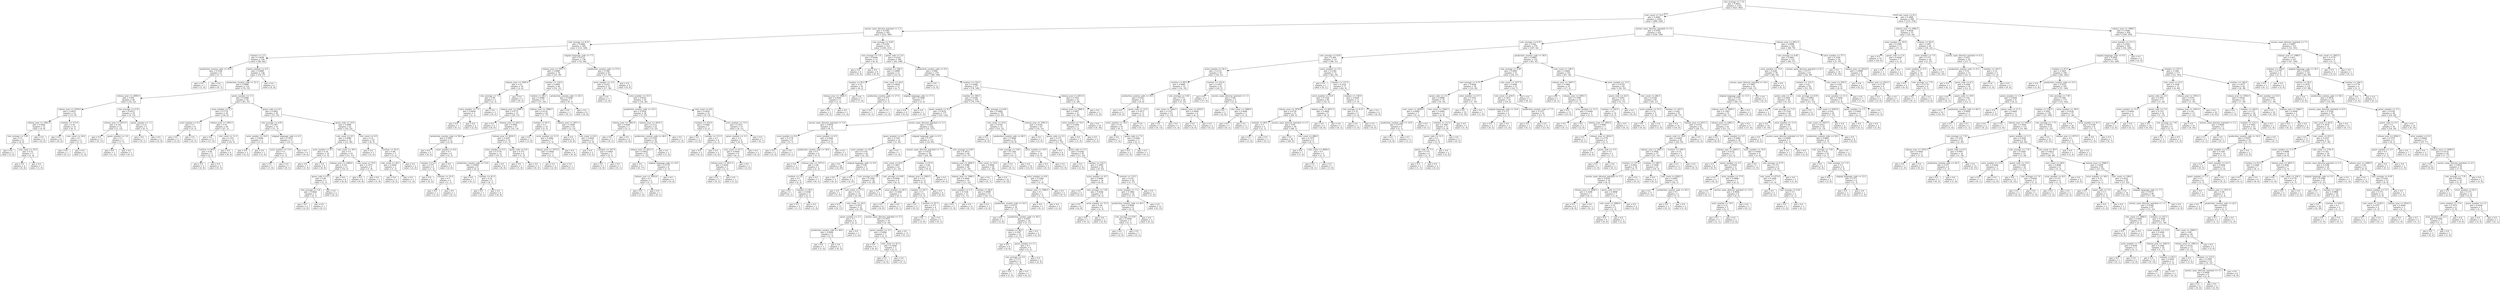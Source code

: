 digraph Tree {
node [shape=box] ;
0 [label="vote_average <= 7.25\ngini = 0.4833\nsamples = 1525\nvalue = [623, 902]"] ;
1 [label="vote_count <= 74.5\ngini = 0.4992\nsamples = 1016\nvalue = [488, 528]"] ;
0 -> 1 [labeldistance=2.5, labelangle=45, headlabel="True"] ;
3 [label="movies_same_director_watched <= 1.5\ngini = 0.4766\nsamples = 592\nvalue = [232, 360]"] ;
1 -> 3 ;
9 [label="vote_average <= 6.55\ngini = 0.4984\nsamples = 280\nvalue = [132, 148]"] ;
3 -> 9 ;
13 [label="runtime <= 3.5\ngini = 0.4938\nsamples = 144\nvalue = [80, 64]"] ;
9 -> 13 ;
29 [label="production_country_code <= 20.0\ngini = 0.2188\nsamples = 8\nvalue = [1, 7]"] ;
13 -> 29 ;
177 [label="gini = 0.0\nsamples = 1\nvalue = [1, 0]"] ;
29 -> 177 ;
178 [label="gini = 0.0\nsamples = 7\nvalue = [0, 7]"] ;
29 -> 178 ;
30 [label="genre_number <= 4.5\ngini = 0.4869\nsamples = 136\nvalue = [79, 57]"] ;
13 -> 30 ;
55 [label="production_country_code <= 21.5\ngini = 0.4806\nsamples = 132\nvalue = [79, 53]"] ;
30 -> 55 ;
65 [label="release_year <= 2000.0\ngini = 0.495\nsamples = 40\nvalue = [18, 22]"] ;
55 -> 65 ;
141 [label="release_year <= 1976.0\ngini = 0.4835\nsamples = 22\nvalue = [13, 9]"] ;
65 -> 141 ;
145 [label="release_year <= 1962.0\ngini = 0.4444\nsamples = 12\nvalue = [4, 8]"] ;
141 -> 145 ;
351 [label="vote_average <= 5.45\ngini = 0.5\nsamples = 8\nvalue = [4, 4]"] ;
145 -> 351 ;
353 [label="gini = 0.0\nsamples = 3\nvalue = [3, 0]"] ;
351 -> 353 ;
354 [label="vote_count <= 25.0\ngini = 0.32\nsamples = 5\nvalue = [1, 4]"] ;
351 -> 354 ;
355 [label="gini = 0.0\nsamples = 4\nvalue = [0, 4]"] ;
354 -> 355 ;
356 [label="gini = 0.0\nsamples = 1\nvalue = [1, 0]"] ;
354 -> 356 ;
352 [label="gini = 0.0\nsamples = 4\nvalue = [0, 4]"] ;
145 -> 352 ;
146 [label="runtime <= 113.0\ngini = 0.18\nsamples = 10\nvalue = [9, 1]"] ;
141 -> 146 ;
561 [label="gini = 0.0\nsamples = 8\nvalue = [8, 0]"] ;
146 -> 561 ;
562 [label="vote_count <= 24.0\ngini = 0.5\nsamples = 2\nvalue = [1, 1]"] ;
146 -> 562 ;
563 [label="gini = 0.0\nsamples = 1\nvalue = [0, 1]"] ;
562 -> 563 ;
564 [label="gini = 0.0\nsamples = 1\nvalue = [1, 0]"] ;
562 -> 564 ;
142 [label="vote_average <= 6.35\ngini = 0.4012\nsamples = 18\nvalue = [5, 13]"] ;
65 -> 142 ;
143 [label="release_year <= 2015.0\ngini = 0.142\nsamples = 13\nvalue = [1, 12]"] ;
142 -> 143 ;
553 [label="gini = 0.0\nsamples = 11\nvalue = [0, 11]"] ;
143 -> 553 ;
554 [label="genre_number <= 3.0\ngini = 0.5\nsamples = 2\nvalue = [1, 1]"] ;
143 -> 554 ;
555 [label="gini = 0.0\nsamples = 1\nvalue = [1, 0]"] ;
554 -> 555 ;
556 [label="gini = 0.0\nsamples = 1\nvalue = [0, 1]"] ;
554 -> 556 ;
144 [label="genre_number <= 1.5\ngini = 0.32\nsamples = 5\nvalue = [4, 1]"] ;
142 -> 144 ;
249 [label="gini = 0.0\nsamples = 1\nvalue = [0, 1]"] ;
144 -> 249 ;
250 [label="gini = 0.0\nsamples = 4\nvalue = [4, 0]"] ;
144 -> 250 ;
66 [label="genre_number <= 1.5\ngini = 0.4468\nsamples = 92\nvalue = [61, 31]"] ;
55 -> 66 ;
67 [label="actor_number <= 2.5\ngini = 0.2778\nsamples = 36\nvalue = [30, 6]"] ;
66 -> 67 ;
253 [label="actor_number <= 0.5\ngini = 0.5\nsamples = 6\nvalue = [3, 3]"] ;
67 -> 253 ;
255 [label="gini = 0.0\nsamples = 3\nvalue = [3, 0]"] ;
253 -> 255 ;
256 [label="gini = 0.0\nsamples = 3\nvalue = [0, 3]"] ;
253 -> 256 ;
254 [label="release_year <= 1993.5\ngini = 0.18\nsamples = 30\nvalue = [27, 3]"] ;
67 -> 254 ;
577 [label="gini = 0.0\nsamples = 17\nvalue = [17, 0]"] ;
254 -> 577 ;
578 [label="vote_count <= 11.5\ngini = 0.355\nsamples = 13\nvalue = [10, 3]"] ;
254 -> 578 ;
579 [label="runtime <= 80.0\ngini = 0.48\nsamples = 5\nvalue = [2, 3]"] ;
578 -> 579 ;
581 [label="gini = 0.0\nsamples = 2\nvalue = [2, 0]"] ;
579 -> 581 ;
582 [label="gini = 0.0\nsamples = 3\nvalue = [0, 3]"] ;
579 -> 582 ;
580 [label="gini = 0.0\nsamples = 8\nvalue = [8, 0]"] ;
578 -> 580 ;
68 [label="genre_code <= 2.0\ngini = 0.4943\nsamples = 56\nvalue = [31, 25]"] ;
66 -> 68 ;
129 [label="vote_average <= 4.65\ngini = 0.3367\nsamples = 14\nvalue = [11, 3]"] ;
68 -> 129 ;
265 [label="actor_number <= 22.0\ngini = 0.4444\nsamples = 3\nvalue = [1, 2]"] ;
129 -> 265 ;
361 [label="gini = 0.0\nsamples = 2\nvalue = [0, 2]"] ;
265 -> 361 ;
362 [label="gini = 0.0\nsamples = 1\nvalue = [1, 0]"] ;
265 -> 362 ;
266 [label="original_language_code <= 4.5\ngini = 0.1653\nsamples = 11\nvalue = [10, 1]"] ;
129 -> 266 ;
557 [label="actor_number <= 13.0\ngini = 0.5\nsamples = 2\nvalue = [1, 1]"] ;
266 -> 557 ;
559 [label="gini = 0.0\nsamples = 1\nvalue = [1, 0]"] ;
557 -> 559 ;
560 [label="gini = 0.0\nsamples = 1\nvalue = [0, 1]"] ;
557 -> 560 ;
558 [label="gini = 0.0\nsamples = 9\nvalue = [9, 0]"] ;
266 -> 558 ;
130 [label="genre_code <= 14.0\ngini = 0.4989\nsamples = 42\nvalue = [20, 22]"] ;
68 -> 130 ;
131 [label="vote_count <= 9.5\ngini = 0.4688\nsamples = 32\nvalue = [12, 20]"] ;
130 -> 131 ;
133 [label="actor_number <= 4.5\ngini = 0.18\nsamples = 10\nvalue = [1, 9]"] ;
131 -> 133 ;
173 [label="gini = 0.0\nsamples = 1\nvalue = [1, 0]"] ;
133 -> 173 ;
174 [label="gini = 0.0\nsamples = 9\nvalue = [0, 9]"] ;
133 -> 174 ;
134 [label="vote_count <= 30.5\ngini = 0.5\nsamples = 22\nvalue = [11, 11]"] ;
131 -> 134 ;
135 [label="release_year <= 1968.0\ngini = 0.355\nsamples = 13\nvalue = [10, 3]"] ;
134 -> 135 ;
137 [label="genre_code <= 6.5\ngini = 0.48\nsamples = 5\nvalue = [2, 3]"] ;
135 -> 137 ;
487 [label="vote_average <= 5.8\ngini = 0.4444\nsamples = 3\nvalue = [2, 1]"] ;
137 -> 487 ;
489 [label="gini = 0.0\nsamples = 2\nvalue = [2, 0]"] ;
487 -> 489 ;
490 [label="gini = 0.0\nsamples = 1\nvalue = [0, 1]"] ;
487 -> 490 ;
488 [label="gini = 0.0\nsamples = 2\nvalue = [0, 2]"] ;
137 -> 488 ;
138 [label="gini = 0.0\nsamples = 8\nvalue = [8, 0]"] ;
135 -> 138 ;
136 [label="vote_count <= 70.5\ngini = 0.1975\nsamples = 9\nvalue = [1, 8]"] ;
134 -> 136 ;
175 [label="gini = 0.0\nsamples = 8\nvalue = [0, 8]"] ;
136 -> 175 ;
176 [label="gini = 0.0\nsamples = 1\nvalue = [1, 0]"] ;
136 -> 176 ;
132 [label="vote_count <= 6.0\ngini = 0.32\nsamples = 10\nvalue = [8, 2]"] ;
130 -> 132 ;
565 [label="gini = 0.0\nsamples = 5\nvalue = [5, 0]"] ;
132 -> 565 ;
566 [label="runtime <= 92.0\ngini = 0.48\nsamples = 5\nvalue = [3, 2]"] ;
132 -> 566 ;
567 [label="vote_count <= 39.5\ngini = 0.4444\nsamples = 3\nvalue = [1, 2]"] ;
566 -> 567 ;
569 [label="gini = 0.0\nsamples = 2\nvalue = [0, 2]"] ;
567 -> 569 ;
570 [label="gini = 0.0\nsamples = 1\nvalue = [1, 0]"] ;
567 -> 570 ;
568 [label="gini = 0.0\nsamples = 2\nvalue = [2, 0]"] ;
566 -> 568 ;
56 [label="gini = 0.0\nsamples = 4\nvalue = [0, 4]"] ;
30 -> 56 ;
14 [label="original_language_code <= 7.5\ngini = 0.4723\nsamples = 136\nvalue = [52, 84]"] ;
9 -> 14 ;
63 [label="release_year <= 1957.5\ngini = 0.4985\nsamples = 74\nvalue = [35, 39]"] ;
14 -> 63 ;
203 [label="release_year <= 1945.0\ngini = 0.32\nsamples = 10\nvalue = [2, 8]"] ;
63 -> 203 ;
571 [label="vote_average <= 7.0\ngini = 0.48\nsamples = 5\nvalue = [2, 3]"] ;
203 -> 571 ;
573 [label="actor_number <= 7.5\ngini = 0.4444\nsamples = 3\nvalue = [2, 1]"] ;
571 -> 573 ;
575 [label="gini = 0.0\nsamples = 1\nvalue = [0, 1]"] ;
573 -> 575 ;
576 [label="gini = 0.0\nsamples = 2\nvalue = [2, 0]"] ;
573 -> 576 ;
574 [label="gini = 0.0\nsamples = 2\nvalue = [0, 2]"] ;
571 -> 574 ;
572 [label="gini = 0.0\nsamples = 5\nvalue = [0, 5]"] ;
203 -> 572 ;
204 [label="runtime <= 116.0\ngini = 0.4995\nsamples = 64\nvalue = [33, 31]"] ;
63 -> 204 ;
205 [label="runtime <= 89.5\ngini = 0.4986\nsamples = 57\nvalue = [27, 30]"] ;
204 -> 205 ;
207 [label="release_year <= 1996.5\ngini = 0.4775\nsamples = 33\nvalue = [20, 13]"] ;
205 -> 207 ;
209 [label="gini = 0.0\nsamples = 6\nvalue = [6, 0]"] ;
207 -> 209 ;
210 [label="release_year <= 2012.5\ngini = 0.4993\nsamples = 27\nvalue = [14, 13]"] ;
207 -> 210 ;
211 [label="production_country_code <= 58.0\ngini = 0.3967\nsamples = 11\nvalue = [3, 8]"] ;
210 -> 211 ;
347 [label="gini = 0.0\nsamples = 5\nvalue = [0, 5]"] ;
211 -> 347 ;
348 [label="actor_number <= 6.0\ngini = 0.5\nsamples = 6\nvalue = [3, 3]"] ;
211 -> 348 ;
349 [label="runtime <= 2.0\ngini = 0.375\nsamples = 4\nvalue = [1, 3]"] ;
348 -> 349 ;
667 [label="gini = 0.0\nsamples = 2\nvalue = [0, 2]"] ;
349 -> 667 ;
668 [label="runtime <= 22.0\ngini = 0.5\nsamples = 2\nvalue = [1, 1]"] ;
349 -> 668 ;
669 [label="gini = 0.0\nsamples = 1\nvalue = [1, 0]"] ;
668 -> 669 ;
670 [label="gini = 0.0\nsamples = 1\nvalue = [0, 1]"] ;
668 -> 670 ;
350 [label="gini = 0.0\nsamples = 2\nvalue = [2, 0]"] ;
348 -> 350 ;
212 [label="release_year <= 2016.5\ngini = 0.4297\nsamples = 16\nvalue = [11, 5]"] ;
210 -> 212 ;
213 [label="actor_number <= 0.5\ngini = 0.2778\nsamples = 12\nvalue = [10, 2]"] ;
212 -> 213 ;
611 [label="production_country_code <= 53.0\ngini = 0.4444\nsamples = 6\nvalue = [4, 2]"] ;
213 -> 611 ;
613 [label="gini = 0.0\nsamples = 1\nvalue = [0, 1]"] ;
611 -> 613 ;
614 [label="runtime <= 41.0\ngini = 0.32\nsamples = 5\nvalue = [4, 1]"] ;
611 -> 614 ;
615 [label="gini = 0.0\nsamples = 1\nvalue = [0, 1]"] ;
614 -> 615 ;
616 [label="gini = 0.0\nsamples = 4\nvalue = [4, 0]"] ;
614 -> 616 ;
612 [label="gini = 0.0\nsamples = 6\nvalue = [6, 0]"] ;
213 -> 612 ;
214 [label="genre_code <= 4.0\ngini = 0.375\nsamples = 4\nvalue = [1, 3]"] ;
212 -> 214 ;
297 [label="gini = 0.0\nsamples = 1\nvalue = [1, 0]"] ;
214 -> 297 ;
298 [label="gini = 0.0\nsamples = 3\nvalue = [0, 3]"] ;
214 -> 298 ;
208 [label="release_year <= 1986.5\ngini = 0.4132\nsamples = 24\nvalue = [7, 17]"] ;
205 -> 208 ;
305 [label="runtime <= 95.5\ngini = 0.5\nsamples = 10\nvalue = [5, 5]"] ;
208 -> 305 ;
307 [label="gini = 0.0\nsamples = 3\nvalue = [3, 0]"] ;
305 -> 307 ;
308 [label="actor_number <= 11.0\ngini = 0.4082\nsamples = 7\nvalue = [2, 5]"] ;
305 -> 308 ;
309 [label="release_year <= 1972.0\ngini = 0.4444\nsamples = 3\nvalue = [2, 1]"] ;
308 -> 309 ;
369 [label="gini = 0.0\nsamples = 2\nvalue = [2, 0]"] ;
309 -> 369 ;
370 [label="gini = 0.0\nsamples = 1\nvalue = [0, 1]"] ;
309 -> 370 ;
310 [label="gini = 0.0\nsamples = 4\nvalue = [0, 4]"] ;
308 -> 310 ;
306 [label="release_year <= 2011.5\ngini = 0.2449\nsamples = 14\nvalue = [2, 12]"] ;
208 -> 306 ;
589 [label="gini = 0.0\nsamples = 8\nvalue = [0, 8]"] ;
306 -> 589 ;
590 [label="vote_count <= 8.0\ngini = 0.4444\nsamples = 6\nvalue = [2, 4]"] ;
306 -> 590 ;
591 [label="gini = 0.0\nsamples = 3\nvalue = [0, 3]"] ;
590 -> 591 ;
592 [label="runtime <= 107.0\ngini = 0.4444\nsamples = 3\nvalue = [2, 1]"] ;
590 -> 592 ;
593 [label="gini = 0.0\nsamples = 2\nvalue = [2, 0]"] ;
592 -> 593 ;
594 [label="gini = 0.0\nsamples = 1\nvalue = [0, 1]"] ;
592 -> 594 ;
206 [label="production_country_code <= 24.5\ngini = 0.2449\nsamples = 7\nvalue = [6, 1]"] ;
204 -> 206 ;
217 [label="gini = 0.0\nsamples = 1\nvalue = [0, 1]"] ;
206 -> 217 ;
218 [label="gini = 0.0\nsamples = 6\nvalue = [6, 0]"] ;
206 -> 218 ;
64 [label="production_country_code <= 57.0\ngini = 0.398\nsamples = 62\nvalue = [17, 45]"] ;
14 -> 64 ;
257 [label="actor_number <= 3.0\ngini = 0.4357\nsamples = 53\nvalue = [17, 36]"] ;
64 -> 257 ;
259 [label="gini = 0.0\nsamples = 3\nvalue = [3, 0]"] ;
257 -> 259 ;
260 [label="actor_number <= 10.5\ngini = 0.4032\nsamples = 50\nvalue = [14, 36]"] ;
257 -> 260 ;
381 [label="production_country_code <= 14.5\ngini = 0.2934\nsamples = 28\nvalue = [5, 23]"] ;
260 -> 381 ;
387 [label="release_year <= 1963.0\ngini = 0.4444\nsamples = 3\nvalue = [2, 1]"] ;
381 -> 387 ;
395 [label="gini = 0.0\nsamples = 1\nvalue = [0, 1]"] ;
387 -> 395 ;
396 [label="gini = 0.0\nsamples = 2\nvalue = [2, 0]"] ;
387 -> 396 ;
388 [label="release_year <= 2016.5\ngini = 0.2112\nsamples = 25\nvalue = [3, 22]"] ;
381 -> 388 ;
389 [label="production_country_code <= 44.0\ngini = 0.1528\nsamples = 24\nvalue = [2, 22]"] ;
388 -> 389 ;
391 [label="release_year <= 2011.5\ngini = 0.0832\nsamples = 23\nvalue = [1, 22]"] ;
389 -> 391 ;
719 [label="gini = 0.0\nsamples = 17\nvalue = [0, 17]"] ;
391 -> 719 ;
720 [label="original_language_code <= 19.5\ngini = 0.2778\nsamples = 6\nvalue = [1, 5]"] ;
391 -> 720 ;
721 [label="release_year <= 2014.0\ngini = 0.5\nsamples = 2\nvalue = [1, 1]"] ;
720 -> 721 ;
723 [label="gini = 0.0\nsamples = 1\nvalue = [1, 0]"] ;
721 -> 723 ;
724 [label="gini = 0.0\nsamples = 1\nvalue = [0, 1]"] ;
721 -> 724 ;
722 [label="gini = 0.0\nsamples = 4\nvalue = [0, 4]"] ;
720 -> 722 ;
392 [label="gini = 0.0\nsamples = 1\nvalue = [1, 0]"] ;
389 -> 392 ;
390 [label="gini = 0.0\nsamples = 1\nvalue = [1, 0]"] ;
388 -> 390 ;
382 [label="vote_count <= 6.0\ngini = 0.4835\nsamples = 22\nvalue = [9, 13]"] ;
260 -> 382 ;
383 [label="runtime <= 103.0\ngini = 0.4082\nsamples = 7\nvalue = [5, 2]"] ;
382 -> 383 ;
549 [label="gini = 0.0\nsamples = 3\nvalue = [3, 0]"] ;
383 -> 549 ;
550 [label="runtime <= 115.5\ngini = 0.5\nsamples = 4\nvalue = [2, 2]"] ;
383 -> 550 ;
551 [label="gini = 0.0\nsamples = 2\nvalue = [0, 2]"] ;
550 -> 551 ;
552 [label="gini = 0.0\nsamples = 2\nvalue = [2, 0]"] ;
550 -> 552 ;
384 [label="actor_number <= 13.5\ngini = 0.3911\nsamples = 15\nvalue = [4, 11]"] ;
382 -> 384 ;
385 [label="genre_number <= 3.5\ngini = 0.5\nsamples = 8\nvalue = [4, 4]"] ;
384 -> 385 ;
393 [label="vote_count <= 47.5\ngini = 0.4444\nsamples = 6\nvalue = [4, 2]"] ;
385 -> 393 ;
397 [label="release_year <= 2011.5\ngini = 0.4444\nsamples = 3\nvalue = [1, 2]"] ;
393 -> 397 ;
399 [label="gini = 0.0\nsamples = 2\nvalue = [0, 2]"] ;
397 -> 399 ;
400 [label="gini = 0.0\nsamples = 1\nvalue = [1, 0]"] ;
397 -> 400 ;
398 [label="gini = 0.0\nsamples = 3\nvalue = [3, 0]"] ;
393 -> 398 ;
394 [label="gini = 0.0\nsamples = 2\nvalue = [0, 2]"] ;
385 -> 394 ;
386 [label="gini = 0.0\nsamples = 7\nvalue = [0, 7]"] ;
384 -> 386 ;
258 [label="gini = 0.0\nsamples = 9\nvalue = [0, 9]"] ;
64 -> 258 ;
10 [label="vote_average <= 4.85\ngini = 0.4356\nsamples = 312\nvalue = [100, 212]"] ;
3 -> 10 ;
45 [label="vote_average <= 3.9\ngini = 0.4444\nsamples = 12\nvalue = [8, 4]"] ;
10 -> 45 ;
47 [label="gini = 0.0\nsamples = 4\nvalue = [0, 4]"] ;
45 -> 47 ;
48 [label="gini = 0.0\nsamples = 8\nvalue = [8, 0]"] ;
45 -> 48 ;
46 [label="genre_code <= 2.0\ngini = 0.4252\nsamples = 300\nvalue = [92, 208]"] ;
10 -> 46 ;
49 [label="runtime <= 108.5\ngini = 0.4898\nsamples = 21\nvalue = [12, 9]"] ;
46 -> 49 ;
139 [label="runtime <= 92.0\ngini = 0.32\nsamples = 10\nvalue = [8, 2]"] ;
49 -> 139 ;
165 [label="release_year <= 1984.5\ngini = 0.4444\nsamples = 3\nvalue = [1, 2]"] ;
139 -> 165 ;
363 [label="gini = 0.0\nsamples = 2\nvalue = [0, 2]"] ;
165 -> 363 ;
364 [label="gini = 0.0\nsamples = 1\nvalue = [1, 0]"] ;
165 -> 364 ;
166 [label="gini = 0.0\nsamples = 7\nvalue = [7, 0]"] ;
139 -> 166 ;
140 [label="vote_count <= 24.0\ngini = 0.4628\nsamples = 11\nvalue = [4, 7]"] ;
49 -> 140 ;
159 [label="production_country_code <= 27.0\ngini = 0.375\nsamples = 4\nvalue = [3, 1]"] ;
140 -> 159 ;
291 [label="gini = 0.0\nsamples = 1\nvalue = [0, 1]"] ;
159 -> 291 ;
292 [label="gini = 0.0\nsamples = 3\nvalue = [3, 0]"] ;
159 -> 292 ;
160 [label="original_language_code <= 17.5\ngini = 0.2449\nsamples = 7\nvalue = [1, 6]"] ;
140 -> 160 ;
215 [label="gini = 0.0\nsamples = 6\nvalue = [0, 6]"] ;
160 -> 215 ;
216 [label="gini = 0.0\nsamples = 1\nvalue = [1, 0]"] ;
160 -> 216 ;
50 [label="production_country_code <= 6.0\ngini = 0.409\nsamples = 279\nvalue = [80, 199]"] ;
46 -> 50 ;
123 [label="gini = 0.0\nsamples = 2\nvalue = [2, 0]"] ;
50 -> 123 ;
124 [label="runtime <= 134.5\ngini = 0.4046\nsamples = 277\nvalue = [78, 199]"] ;
50 -> 124 ;
179 [label="runtime <= 108.5\ngini = 0.4184\nsamples = 255\nvalue = [76, 179]"] ;
124 -> 179 ;
181 [label="genre_number <= 0.5\ngini = 0.3678\nsamples = 177\nvalue = [43, 134]"] ;
179 -> 181 ;
189 [label="movies_same_director_watched <= 5.0\ngini = 0.4978\nsamples = 15\nvalue = [8, 7]"] ;
181 -> 189 ;
197 [label="actor_number <= 9.0\ngini = 0.2778\nsamples = 6\nvalue = [5, 1]"] ;
189 -> 197 ;
229 [label="gini = 0.0\nsamples = 5\nvalue = [5, 0]"] ;
197 -> 229 ;
230 [label="gini = 0.0\nsamples = 1\nvalue = [0, 1]"] ;
197 -> 230 ;
198 [label="actor_number <= 0.5\ngini = 0.4444\nsamples = 9\nvalue = [3, 6]"] ;
189 -> 198 ;
503 [label="production_country_code <= 39.0\ngini = 0.5\nsamples = 6\nvalue = [3, 3]"] ;
198 -> 503 ;
633 [label="gini = 0.0\nsamples = 1\nvalue = [1, 0]"] ;
503 -> 633 ;
634 [label="release_year <= 1973.5\ngini = 0.48\nsamples = 5\nvalue = [2, 3]"] ;
503 -> 634 ;
697 [label="runtime <= 2.0\ngini = 0.5\nsamples = 4\nvalue = [2, 2]"] ;
634 -> 697 ;
699 [label="gini = 0.0\nsamples = 1\nvalue = [0, 1]"] ;
697 -> 699 ;
700 [label="runtime <= 40.5\ngini = 0.4444\nsamples = 3\nvalue = [2, 1]"] ;
697 -> 700 ;
713 [label="gini = 0.5\nsamples = 2\nvalue = [1, 1]"] ;
700 -> 713 ;
714 [label="gini = 0.0\nsamples = 1\nvalue = [1, 0]"] ;
700 -> 714 ;
698 [label="gini = 0.0\nsamples = 1\nvalue = [0, 1]"] ;
634 -> 698 ;
504 [label="gini = 0.0\nsamples = 3\nvalue = [0, 3]"] ;
198 -> 504 ;
190 [label="movies_same_director_watched <= 2.5\ngini = 0.3387\nsamples = 162\nvalue = [35, 127]"] ;
181 -> 190 ;
271 [label="genre_number <= 4.5\ngini = 0.1567\nsamples = 35\nvalue = [3, 32]"] ;
190 -> 271 ;
285 [label="actor_number <= 19.0\ngini = 0.1107\nsamples = 34\nvalue = [2, 32]"] ;
271 -> 285 ;
343 [label="gini = 0.0\nsamples = 29\nvalue = [0, 29]"] ;
285 -> 343 ;
344 [label="original_language_code <= 9.0\ngini = 0.48\nsamples = 5\nvalue = [2, 3]"] ;
285 -> 344 ;
345 [label="gini = 0.0\nsamples = 3\nvalue = [0, 3]"] ;
344 -> 345 ;
346 [label="gini = 0.0\nsamples = 2\nvalue = [2, 0]"] ;
344 -> 346 ;
286 [label="gini = 0.0\nsamples = 1\nvalue = [1, 0]"] ;
271 -> 286 ;
272 [label="original_language_code <= 9.5\ngini = 0.377\nsamples = 127\nvalue = [32, 95]"] ;
190 -> 272 ;
273 [label="movies_same_director_watched <= 7.5\ngini = 0.4518\nsamples = 58\nvalue = [20, 38]"] ;
272 -> 273 ;
275 [label="vote_count <= 43.0\ngini = 0.3807\nsamples = 43\nvalue = [11, 32]"] ;
273 -> 275 ;
277 [label="vote_average <= 5.45\ngini = 0.2509\nsamples = 34\nvalue = [5, 29]"] ;
275 -> 277 ;
303 [label="gini = 0.0\nsamples = 1\nvalue = [1, 0]"] ;
277 -> 303 ;
304 [label="vote_count <= 17.5\ngini = 0.213\nsamples = 33\nvalue = [4, 29]"] ;
277 -> 304 ;
671 [label="gini = 0.0\nsamples = 11\nvalue = [0, 11]"] ;
304 -> 671 ;
672 [label="vote_count <= 18.5\ngini = 0.2975\nsamples = 22\nvalue = [4, 18]"] ;
304 -> 672 ;
673 [label="genre_number <= 2.5\ngini = 0.5\nsamples = 4\nvalue = [2, 2]"] ;
672 -> 673 ;
681 [label="production_country_code <= 38.0\ngini = 0.4444\nsamples = 3\nvalue = [1, 2]"] ;
673 -> 681 ;
683 [label="gini = 0.0\nsamples = 1\nvalue = [1, 0]"] ;
681 -> 683 ;
684 [label="gini = 0.0\nsamples = 2\nvalue = [0, 2]"] ;
681 -> 684 ;
682 [label="gini = 0.0\nsamples = 1\nvalue = [1, 0]"] ;
673 -> 682 ;
674 [label="movies_same_director_watched <= 3.5\ngini = 0.1975\nsamples = 18\nvalue = [2, 16]"] ;
672 -> 674 ;
675 [label="genre_number <= 2.5\ngini = 0.4082\nsamples = 7\nvalue = [2, 5]"] ;
674 -> 675 ;
677 [label="gini = 0.0\nsamples = 4\nvalue = [0, 4]"] ;
675 -> 677 ;
678 [label="vote_count <= 41.5\ngini = 0.4444\nsamples = 3\nvalue = [2, 1]"] ;
675 -> 678 ;
679 [label="gini = 0.0\nsamples = 2\nvalue = [2, 0]"] ;
678 -> 679 ;
680 [label="gini = 0.0\nsamples = 1\nvalue = [0, 1]"] ;
678 -> 680 ;
676 [label="gini = 0.0\nsamples = 11\nvalue = [0, 11]"] ;
674 -> 676 ;
278 [label="vote_average <= 6.85\ngini = 0.4444\nsamples = 9\nvalue = [6, 3]"] ;
275 -> 278 ;
281 [label="gini = 0.0\nsamples = 2\nvalue = [0, 2]"] ;
278 -> 281 ;
282 [label="actor_number <= 28.5\ngini = 0.2449\nsamples = 7\nvalue = [6, 1]"] ;
278 -> 282 ;
287 [label="gini = 0.0\nsamples = 6\nvalue = [6, 0]"] ;
282 -> 287 ;
288 [label="gini = 0.0\nsamples = 1\nvalue = [0, 1]"] ;
282 -> 288 ;
276 [label="runtime <= 97.0\ngini = 0.48\nsamples = 15\nvalue = [9, 6]"] ;
273 -> 276 ;
279 [label="release_year <= 1963.5\ngini = 0.375\nsamples = 12\nvalue = [9, 3]"] ;
276 -> 279 ;
295 [label="runtime <= 54.5\ngini = 0.5\nsamples = 6\nvalue = [3, 3]"] ;
279 -> 295 ;
299 [label="gini = 0.0\nsamples = 2\nvalue = [0, 2]"] ;
295 -> 299 ;
300 [label="runtime <= 87.5\ngini = 0.375\nsamples = 4\nvalue = [3, 1]"] ;
295 -> 300 ;
301 [label="gini = 0.0\nsamples = 3\nvalue = [3, 0]"] ;
300 -> 301 ;
302 [label="gini = 0.0\nsamples = 1\nvalue = [0, 1]"] ;
300 -> 302 ;
296 [label="gini = 0.0\nsamples = 6\nvalue = [6, 0]"] ;
279 -> 296 ;
280 [label="gini = 0.0\nsamples = 3\nvalue = [0, 3]"] ;
276 -> 280 ;
274 [label="vote_average <= 6.65\ngini = 0.2873\nsamples = 69\nvalue = [12, 57]"] ;
272 -> 274 ;
283 [label="release_year <= 2000.5\ngini = 0.3988\nsamples = 40\nvalue = [11, 29]"] ;
274 -> 283 ;
409 [label="release_year <= 1966.5\ngini = 0.4444\nsamples = 33\nvalue = [11, 22]"] ;
283 -> 409 ;
411 [label="actor_number <= 2.5\ngini = 0.1528\nsamples = 12\nvalue = [1, 11]"] ;
409 -> 411 ;
415 [label="gini = 0.0\nsamples = 1\nvalue = [1, 0]"] ;
411 -> 415 ;
416 [label="gini = 0.0\nsamples = 11\nvalue = [0, 11]"] ;
411 -> 416 ;
412 [label="runtime <= 84.0\ngini = 0.4989\nsamples = 21\nvalue = [10, 11]"] ;
409 -> 412 ;
413 [label="gini = 0.0\nsamples = 3\nvalue = [3, 0]"] ;
412 -> 413 ;
414 [label="production_country_code <= 14.5\ngini = 0.4753\nsamples = 18\nvalue = [7, 11]"] ;
412 -> 414 ;
417 [label="gini = 0.0\nsamples = 2\nvalue = [2, 0]"] ;
414 -> 417 ;
418 [label="production_country_code <= 30.5\ngini = 0.4297\nsamples = 16\nvalue = [5, 11]"] ;
414 -> 418 ;
419 [label="runtime <= 96.5\ngini = 0.3367\nsamples = 14\nvalue = [3, 11]"] ;
418 -> 419 ;
421 [label="gini = 0.0\nsamples = 8\nvalue = [0, 8]"] ;
419 -> 421 ;
422 [label="genre_number <= 2.5\ngini = 0.5\nsamples = 6\nvalue = [3, 3]"] ;
419 -> 422 ;
423 [label="vote_average <= 5.9\ngini = 0.375\nsamples = 4\nvalue = [1, 3]"] ;
422 -> 423 ;
425 [label="gini = 0.0\nsamples = 1\nvalue = [1, 0]"] ;
423 -> 425 ;
426 [label="gini = 0.0\nsamples = 3\nvalue = [0, 3]"] ;
423 -> 426 ;
424 [label="gini = 0.0\nsamples = 2\nvalue = [2, 0]"] ;
422 -> 424 ;
420 [label="gini = 0.0\nsamples = 2\nvalue = [2, 0]"] ;
418 -> 420 ;
410 [label="gini = 0.0\nsamples = 7\nvalue = [0, 7]"] ;
283 -> 410 ;
284 [label="vote_count <= 32.0\ngini = 0.0666\nsamples = 29\nvalue = [1, 28]"] ;
274 -> 284 ;
725 [label="gini = 0.0\nsamples = 22\nvalue = [0, 22]"] ;
284 -> 725 ;
726 [label="actor_number <= 8.0\ngini = 0.2449\nsamples = 7\nvalue = [1, 6]"] ;
284 -> 726 ;
727 [label="release_year <= 1966.0\ngini = 0.5\nsamples = 2\nvalue = [1, 1]"] ;
726 -> 727 ;
729 [label="gini = 0.0\nsamples = 1\nvalue = [0, 1]"] ;
727 -> 729 ;
730 [label="gini = 0.0\nsamples = 1\nvalue = [1, 0]"] ;
727 -> 730 ;
728 [label="gini = 0.0\nsamples = 5\nvalue = [0, 5]"] ;
726 -> 728 ;
182 [label="vote_average <= 6.65\ngini = 0.4882\nsamples = 78\nvalue = [33, 45]"] ;
179 -> 182 ;
183 [label="vote_count <= 10.0\ngini = 0.4745\nsamples = 31\nvalue = [19, 12]"] ;
182 -> 183 ;
185 [label="gini = 0.0\nsamples = 6\nvalue = [0, 6]"] ;
183 -> 185 ;
186 [label="production_country_code <= 48.5\ngini = 0.3648\nsamples = 25\nvalue = [19, 6]"] ;
183 -> 186 ;
191 [label="vote_average <= 5.65\ngini = 0.1244\nsamples = 15\nvalue = [14, 1]"] ;
186 -> 191 ;
195 [label="gini = 0.0\nsamples = 1\nvalue = [0, 1]"] ;
191 -> 195 ;
196 [label="gini = 0.0\nsamples = 14\nvalue = [14, 0]"] ;
191 -> 196 ;
192 [label="actor_number <= 10.5\ngini = 0.5\nsamples = 10\nvalue = [5, 5]"] ;
186 -> 192 ;
193 [label="gini = 0.0\nsamples = 5\nvalue = [0, 5]"] ;
192 -> 193 ;
194 [label="gini = 0.0\nsamples = 5\nvalue = [5, 0]"] ;
192 -> 194 ;
184 [label="release_year <= 1941.0\ngini = 0.4183\nsamples = 47\nvalue = [14, 33]"] ;
182 -> 184 ;
187 [label="gini = 0.0\nsamples = 3\nvalue = [3, 0]"] ;
184 -> 187 ;
188 [label="genre_code <= 3.5\ngini = 0.375\nsamples = 44\nvalue = [11, 33]"] ;
184 -> 188 ;
459 [label="gini = 0.0\nsamples = 8\nvalue = [0, 8]"] ;
188 -> 459 ;
460 [label="genre_code <= 5.5\ngini = 0.4244\nsamples = 36\nvalue = [11, 25]"] ;
188 -> 460 ;
461 [label="gini = 0.0\nsamples = 2\nvalue = [2, 0]"] ;
460 -> 461 ;
462 [label="runtime <= 116.5\ngini = 0.3893\nsamples = 34\nvalue = [9, 25]"] ;
460 -> 462 ;
463 [label="actor_number <= 9.5\ngini = 0.4898\nsamples = 14\nvalue = [6, 8]"] ;
462 -> 463 ;
465 [label="gini = 0.0\nsamples = 5\nvalue = [0, 5]"] ;
463 -> 465 ;
466 [label="vote_average <= 7.05\ngini = 0.4444\nsamples = 9\nvalue = [6, 3]"] ;
463 -> 466 ;
467 [label="gini = 0.0\nsamples = 4\nvalue = [4, 0]"] ;
466 -> 467 ;
468 [label="actor_number <= 15.5\ngini = 0.48\nsamples = 5\nvalue = [2, 3]"] ;
466 -> 468 ;
469 [label="gini = 0.0\nsamples = 3\nvalue = [0, 3]"] ;
468 -> 469 ;
470 [label="gini = 0.0\nsamples = 2\nvalue = [2, 0]"] ;
468 -> 470 ;
464 [label="runtime <= 133.5\ngini = 0.255\nsamples = 20\nvalue = [3, 17]"] ;
462 -> 464 ;
471 [label="actor_number <= 7.5\ngini = 0.1884\nsamples = 19\nvalue = [2, 17]"] ;
464 -> 471 ;
519 [label="production_country_code <= 30.5\ngini = 0.4444\nsamples = 6\nvalue = [2, 4]"] ;
471 -> 519 ;
521 [label="vote_average <= 6.95\ngini = 0.4444\nsamples = 3\nvalue = [2, 1]"] ;
519 -> 521 ;
523 [label="gini = 0.0\nsamples = 2\nvalue = [2, 0]"] ;
521 -> 523 ;
524 [label="gini = 0.0\nsamples = 1\nvalue = [0, 1]"] ;
521 -> 524 ;
522 [label="gini = 0.0\nsamples = 3\nvalue = [0, 3]"] ;
519 -> 522 ;
520 [label="gini = 0.0\nsamples = 13\nvalue = [0, 13]"] ;
471 -> 520 ;
472 [label="gini = 0.0\nsamples = 1\nvalue = [1, 0]"] ;
464 -> 472 ;
180 [label="release_year <= 2013.0\ngini = 0.1653\nsamples = 22\nvalue = [2, 20]"] ;
124 -> 180 ;
201 [label="release_year <= 1964.5\ngini = 0.0907\nsamples = 21\nvalue = [1, 20]"] ;
180 -> 201 ;
643 [label="actor_number <= 10.5\ngini = 0.4444\nsamples = 3\nvalue = [1, 2]"] ;
201 -> 643 ;
645 [label="gini = 0.0\nsamples = 1\nvalue = [1, 0]"] ;
643 -> 645 ;
646 [label="gini = 0.0\nsamples = 2\nvalue = [0, 2]"] ;
643 -> 646 ;
644 [label="gini = 0.0\nsamples = 18\nvalue = [0, 18]"] ;
201 -> 644 ;
202 [label="gini = 0.0\nsamples = 1\nvalue = [1, 0]"] ;
180 -> 202 ;
4 [label="movies_same_director_watched <= 3.5\ngini = 0.4785\nsamples = 424\nvalue = [256, 168]"] ;
1 -> 4 ;
7 [label="vote_average <= 6.55\ngini = 0.442\nsamples = 279\nvalue = [187, 92]"] ;
4 -> 7 ;
21 [label="vote_average <= 6.05\ngini = 0.369\nsamples = 127\nvalue = [96, 31]"] ;
7 -> 21 ;
23 [label="actor_number <= 20.5\ngini = 0.4721\nsamples = 55\nvalue = [34, 21]"] ;
21 -> 23 ;
25 [label="runtime <= 99.5\ngini = 0.4885\nsamples = 33\nvalue = [14, 19]"] ;
23 -> 25 ;
31 [label="production_country_code <= 30.5\ngini = 0.426\nsamples = 13\nvalue = [9, 4]"] ;
25 -> 31 ;
99 [label="gini = 0.0\nsamples = 2\nvalue = [0, 2]"] ;
31 -> 99 ;
100 [label="genre_code <= 12.0\ngini = 0.2975\nsamples = 11\nvalue = [9, 2]"] ;
31 -> 100 ;
311 [label="actor_number <= 14.0\ngini = 0.18\nsamples = 10\nvalue = [9, 1]"] ;
100 -> 311 ;
685 [label="gini = 0.0\nsamples = 7\nvalue = [7, 0]"] ;
311 -> 685 ;
686 [label="genre_code <= 7.0\ngini = 0.4444\nsamples = 3\nvalue = [2, 1]"] ;
311 -> 686 ;
687 [label="gini = 0.0\nsamples = 2\nvalue = [2, 0]"] ;
686 -> 687 ;
688 [label="gini = 0.0\nsamples = 1\nvalue = [0, 1]"] ;
686 -> 688 ;
312 [label="gini = 0.0\nsamples = 1\nvalue = [0, 1]"] ;
100 -> 312 ;
32 [label="vote_average <= 5.85\ngini = 0.375\nsamples = 20\nvalue = [5, 15]"] ;
25 -> 32 ;
51 [label="vote_count <= 1044.5\ngini = 0.1327\nsamples = 14\nvalue = [1, 13]"] ;
32 -> 51 ;
169 [label="gini = 0.0\nsamples = 13\nvalue = [0, 13]"] ;
51 -> 169 ;
170 [label="gini = 0.0\nsamples = 1\nvalue = [1, 0]"] ;
51 -> 170 ;
52 [label="release_year <= 2010.5\ngini = 0.4444\nsamples = 6\nvalue = [4, 2]"] ;
32 -> 52 ;
61 [label="gini = 0.0\nsamples = 4\nvalue = [4, 0]"] ;
52 -> 61 ;
62 [label="gini = 0.0\nsamples = 2\nvalue = [0, 2]"] ;
52 -> 62 ;
26 [label="runtime <= 122.0\ngini = 0.1653\nsamples = 22\nvalue = [20, 2]"] ;
23 -> 26 ;
457 [label="gini = 0.0\nsamples = 17\nvalue = [17, 0]"] ;
26 -> 457 ;
458 [label="movies_same_director_watched <= 1.5\ngini = 0.48\nsamples = 5\nvalue = [3, 2]"] ;
26 -> 458 ;
495 [label="gini = 0.0\nsamples = 2\nvalue = [2, 0]"] ;
458 -> 495 ;
496 [label="vote_count <= 1889.0\ngini = 0.4444\nsamples = 3\nvalue = [1, 2]"] ;
458 -> 496 ;
717 [label="gini = 0.0\nsamples = 1\nvalue = [0, 1]"] ;
496 -> 717 ;
718 [label="gini = 0.5\nsamples = 2\nvalue = [1, 1]"] ;
496 -> 718 ;
24 [label="actor_number <= 3.0\ngini = 0.2392\nsamples = 72\nvalue = [62, 10]"] ;
21 -> 24 ;
289 [label="gini = 0.0\nsamples = 1\nvalue = [0, 1]"] ;
24 -> 289 ;
290 [label="runtime <= 127.5\ngini = 0.2214\nsamples = 71\nvalue = [62, 9]"] ;
24 -> 290 ;
313 [label="actor_number <= 43.0\ngini = 0.1528\nsamples = 60\nvalue = [55, 5]"] ;
290 -> 313 ;
377 [label="release_year <= 1976.0\ngini = 0.0754\nsamples = 51\nvalue = [49, 2]"] ;
313 -> 377 ;
545 [label="runtime <= 90.0\ngini = 0.5\nsamples = 2\nvalue = [1, 1]"] ;
377 -> 545 ;
547 [label="gini = 0.0\nsamples = 1\nvalue = [1, 0]"] ;
545 -> 547 ;
548 [label="gini = 0.0\nsamples = 1\nvalue = [0, 1]"] ;
545 -> 548 ;
546 [label="movies_same_director_watched <= 2.5\ngini = 0.04\nsamples = 49\nvalue = [48, 1]"] ;
377 -> 546 ;
735 [label="gini = 0.0\nsamples = 40\nvalue = [40, 0]"] ;
546 -> 735 ;
736 [label="vote_count <= 498.0\ngini = 0.1975\nsamples = 9\nvalue = [8, 1]"] ;
546 -> 736 ;
737 [label="gini = 0.0\nsamples = 7\nvalue = [7, 0]"] ;
736 -> 737 ;
738 [label="vote_count <= 2609.0\ngini = 0.5\nsamples = 2\nvalue = [1, 1]"] ;
736 -> 738 ;
739 [label="gini = 0.0\nsamples = 1\nvalue = [0, 1]"] ;
738 -> 739 ;
740 [label="gini = 0.0\nsamples = 1\nvalue = [1, 0]"] ;
738 -> 740 ;
378 [label="release_year <= 2012.5\ngini = 0.4444\nsamples = 9\nvalue = [6, 3]"] ;
313 -> 378 ;
379 [label="gini = 0.0\nsamples = 6\nvalue = [6, 0]"] ;
378 -> 379 ;
380 [label="gini = 0.0\nsamples = 3\nvalue = [0, 3]"] ;
378 -> 380 ;
314 [label="runtime <= 139.0\ngini = 0.4628\nsamples = 11\nvalue = [7, 4]"] ;
290 -> 314 ;
315 [label="vote_average <= 6.15\ngini = 0.32\nsamples = 5\nvalue = [1, 4]"] ;
314 -> 315 ;
317 [label="gini = 0.0\nsamples = 1\nvalue = [1, 0]"] ;
315 -> 317 ;
318 [label="gini = 0.0\nsamples = 4\nvalue = [0, 4]"] ;
315 -> 318 ;
316 [label="gini = 0.0\nsamples = 6\nvalue = [6, 0]"] ;
314 -> 316 ;
22 [label="production_country_code <= 39.0\ngini = 0.4805\nsamples = 152\nvalue = [91, 61]"] ;
7 -> 22 ;
69 [label="vote_average <= 6.95\ngini = 0.4983\nsamples = 51\nvalue = [24, 27]"] ;
22 -> 69 ;
71 [label="vote_average <= 6.75\ngini = 0.4444\nsamples = 30\nvalue = [10, 20]"] ;
69 -> 71 ;
127 [label="genre_code <= 3.5\ngini = 0.4986\nsamples = 19\nvalue = [9, 10]"] ;
71 -> 127 ;
427 [label="vote_count <= 3438.0\ngini = 0.4082\nsamples = 7\nvalue = [5, 2]"] ;
127 -> 427 ;
481 [label="production_country_code <= 33.0\ngini = 0.2778\nsamples = 6\nvalue = [5, 1]"] ;
427 -> 481 ;
621 [label="gini = 0.0\nsamples = 4\nvalue = [4, 0]"] ;
481 -> 621 ;
622 [label="gini = 0.5\nsamples = 2\nvalue = [1, 1]"] ;
481 -> 622 ;
482 [label="gini = 0.0\nsamples = 1\nvalue = [0, 1]"] ;
427 -> 482 ;
428 [label="vote_count <= 1944.5\ngini = 0.4444\nsamples = 12\nvalue = [4, 8]"] ;
127 -> 428 ;
509 [label="runtime <= 117.0\ngini = 0.3967\nsamples = 11\nvalue = [3, 8]"] ;
428 -> 509 ;
511 [label="genre_code <= 12.5\ngini = 0.5\nsamples = 6\nvalue = [3, 3]"] ;
509 -> 511 ;
513 [label="genre_code <= 7.5\ngini = 0.375\nsamples = 4\nvalue = [1, 3]"] ;
511 -> 513 ;
665 [label="gini = 0.5\nsamples = 2\nvalue = [1, 1]"] ;
513 -> 665 ;
666 [label="gini = 0.0\nsamples = 2\nvalue = [0, 2]"] ;
513 -> 666 ;
514 [label="gini = 0.0\nsamples = 2\nvalue = [2, 0]"] ;
511 -> 514 ;
512 [label="gini = 0.0\nsamples = 5\nvalue = [0, 5]"] ;
509 -> 512 ;
510 [label="gini = 0.0\nsamples = 1\nvalue = [1, 0]"] ;
428 -> 510 ;
128 [label="actor_number <= 27.5\ngini = 0.1653\nsamples = 11\nvalue = [1, 10]"] ;
71 -> 128 ;
171 [label="gini = 0.0\nsamples = 10\nvalue = [0, 10]"] ;
128 -> 171 ;
172 [label="gini = 0.0\nsamples = 1\nvalue = [1, 0]"] ;
128 -> 172 ;
72 [label="vote_count <= 3277.5\ngini = 0.4444\nsamples = 21\nvalue = [14, 7]"] ;
69 -> 72 ;
73 [label="vote_count <= 218.0\ngini = 0.3457\nsamples = 18\nvalue = [14, 4]"] ;
72 -> 73 ;
75 [label="original_language_code <= 14.0\ngini = 0.375\nsamples = 4\nvalue = [1, 3]"] ;
73 -> 75 ;
293 [label="gini = 0.0\nsamples = 3\nvalue = [0, 3]"] ;
75 -> 293 ;
294 [label="gini = 0.0\nsamples = 1\nvalue = [1, 0]"] ;
75 -> 294 ;
76 [label="production_country_code <= 7.5\ngini = 0.1327\nsamples = 14\nvalue = [13, 1]"] ;
73 -> 76 ;
167 [label="gini = 0.0\nsamples = 1\nvalue = [0, 1]"] ;
76 -> 167 ;
168 [label="gini = 0.0\nsamples = 13\nvalue = [13, 0]"] ;
76 -> 168 ;
74 [label="gini = 0.0\nsamples = 3\nvalue = [0, 3]"] ;
72 -> 74 ;
70 [label="vote_count <= 140.5\ngini = 0.4466\nsamples = 101\nvalue = [67, 34]"] ;
22 -> 70 ;
77 [label="release_year <= 1947.5\ngini = 0.1884\nsamples = 19\nvalue = [17, 2]"] ;
70 -> 77 ;
219 [label="gini = 0.0\nsamples = 1\nvalue = [0, 1]"] ;
77 -> 219 ;
220 [label="release_year <= 2003.5\ngini = 0.1049\nsamples = 18\nvalue = [17, 1]"] ;
77 -> 220 ;
655 [label="gini = 0.0\nsamples = 15\nvalue = [15, 0]"] ;
220 -> 655 ;
656 [label="actor_number <= 12.5\ngini = 0.4444\nsamples = 3\nvalue = [2, 1]"] ;
220 -> 656 ;
657 [label="gini = 0.0\nsamples = 1\nvalue = [0, 1]"] ;
656 -> 657 ;
658 [label="gini = 0.0\nsamples = 2\nvalue = [2, 0]"] ;
656 -> 658 ;
78 [label="actor_number <= 13.5\ngini = 0.4759\nsamples = 82\nvalue = [50, 32]"] ;
70 -> 78 ;
79 [label="genre_code <= 14.0\ngini = 0.4297\nsamples = 16\nvalue = [5, 11]"] ;
78 -> 79 ;
161 [label="runtime <= 102.0\ngini = 0.5\nsamples = 10\nvalue = [5, 5]"] ;
79 -> 161 ;
163 [label="release_year <= 1992.0\ngini = 0.4082\nsamples = 7\nvalue = [5, 2]"] ;
161 -> 163 ;
479 [label="gini = 0.0\nsamples = 1\nvalue = [0, 1]"] ;
163 -> 479 ;
480 [label="release_year <= 2014.5\ngini = 0.2778\nsamples = 6\nvalue = [5, 1]"] ;
163 -> 480 ;
617 [label="gini = 0.0\nsamples = 4\nvalue = [4, 0]"] ;
480 -> 617 ;
618 [label="genre_code <= 5.5\ngini = 0.5\nsamples = 2\nvalue = [1, 1]"] ;
480 -> 618 ;
619 [label="gini = 0.0\nsamples = 1\nvalue = [1, 0]"] ;
618 -> 619 ;
620 [label="gini = 0.0\nsamples = 1\nvalue = [0, 1]"] ;
618 -> 620 ;
164 [label="gini = 0.0\nsamples = 3\nvalue = [0, 3]"] ;
161 -> 164 ;
162 [label="gini = 0.0\nsamples = 6\nvalue = [0, 6]"] ;
79 -> 162 ;
80 [label="vote_count <= 284.5\ngini = 0.4339\nsamples = 66\nvalue = [45, 21]"] ;
78 -> 80 ;
81 [label="actor_number <= 23.5\ngini = 0.32\nsamples = 5\nvalue = [1, 4]"] ;
80 -> 81 ;
247 [label="gini = 0.0\nsamples = 4\nvalue = [0, 4]"] ;
81 -> 247 ;
248 [label="gini = 0.0\nsamples = 1\nvalue = [1, 0]"] ;
81 -> 248 ;
82 [label="runtime <= 103.5\ngini = 0.402\nsamples = 61\nvalue = [44, 17]"] ;
80 -> 82 ;
83 [label="gini = 0.0\nsamples = 16\nvalue = [16, 0]"] ;
82 -> 83 ;
84 [label="release_year <= 2015.5\ngini = 0.4701\nsamples = 45\nvalue = [28, 17]"] ;
82 -> 84 ;
89 [label="genre_code <= 16.0\ngini = 0.4444\nsamples = 42\nvalue = [28, 14]"] ;
84 -> 89 ;
91 [label="release_year <= 2003.5\ngini = 0.3944\nsamples = 37\nvalue = [27, 10]"] ;
89 -> 91 ;
261 [label="runtime <= 137.0\ngini = 0.4922\nsamples = 16\nvalue = [9, 7]"] ;
91 -> 261 ;
319 [label="movies_same_director_watched <= 1.5\ngini = 0.4592\nsamples = 14\nvalue = [9, 5]"] ;
261 -> 319 ;
401 [label="release_year <= 2000.5\ngini = 0.2449\nsamples = 7\nvalue = [6, 1]"] ;
319 -> 401 ;
405 [label="gini = 0.0\nsamples = 6\nvalue = [6, 0]"] ;
401 -> 405 ;
406 [label="gini = 0.0\nsamples = 1\nvalue = [0, 1]"] ;
401 -> 406 ;
402 [label="genre_code <= 12.5\ngini = 0.4898\nsamples = 7\nvalue = [3, 4]"] ;
319 -> 402 ;
403 [label="vote_count <= 2869.0\ngini = 0.32\nsamples = 5\nvalue = [1, 4]"] ;
402 -> 403 ;
407 [label="gini = 0.0\nsamples = 4\nvalue = [0, 4]"] ;
403 -> 407 ;
408 [label="gini = 0.0\nsamples = 1\nvalue = [1, 0]"] ;
403 -> 408 ;
404 [label="gini = 0.0\nsamples = 2\nvalue = [2, 0]"] ;
402 -> 404 ;
320 [label="gini = 0.0\nsamples = 2\nvalue = [0, 2]"] ;
261 -> 320 ;
262 [label="runtime <= 108.5\ngini = 0.2449\nsamples = 21\nvalue = [18, 3]"] ;
91 -> 262 ;
263 [label="gini = 0.0\nsamples = 2\nvalue = [0, 2]"] ;
262 -> 263 ;
264 [label="vote_count <= 6305.5\ngini = 0.0997\nsamples = 19\nvalue = [18, 1]"] ;
262 -> 264 ;
529 [label="gini = 0.0\nsamples = 17\nvalue = [17, 0]"] ;
264 -> 529 ;
530 [label="production_country_code <= 56.5\ngini = 0.5\nsamples = 2\nvalue = [1, 1]"] ;
264 -> 530 ;
531 [label="gini = 0.0\nsamples = 1\nvalue = [0, 1]"] ;
530 -> 531 ;
532 [label="gini = 0.0\nsamples = 1\nvalue = [1, 0]"] ;
530 -> 532 ;
92 [label="runtime <= 108.5\ngini = 0.32\nsamples = 5\nvalue = [1, 4]"] ;
89 -> 92 ;
637 [label="gini = 0.5\nsamples = 2\nvalue = [1, 1]"] ;
92 -> 637 ;
638 [label="gini = 0.0\nsamples = 3\nvalue = [0, 3]"] ;
92 -> 638 ;
90 [label="gini = 0.0\nsamples = 3\nvalue = [0, 3]"] ;
84 -> 90 ;
8 [label="release_year <= 2012.5\ngini = 0.4988\nsamples = 145\nvalue = [69, 76]"] ;
4 -> 8 ;
15 [label="vote_average <= 6.85\ngini = 0.4983\nsamples = 121\nvalue = [64, 57]"] ;
8 -> 15 ;
17 [label="actor_number <= 73.0\ngini = 0.4281\nsamples = 58\nvalue = [40, 18]"] ;
15 -> 17 ;
43 [label="movies_same_director_watched <= 18.5\ngini = 0.3967\nsamples = 55\nvalue = [40, 15]"] ;
17 -> 43 ;
101 [label="original_language_code <= 13.5\ngini = 0.3702\nsamples = 53\nvalue = [40, 13]"] ;
43 -> 101 ;
103 [label="release_year <= 2005.5\ngini = 0.3383\nsamples = 51\nvalue = [40, 11]"] ;
101 -> 103 ;
105 [label="release_year <= 1982.5\ngini = 0.4377\nsamples = 34\nvalue = [23, 11]"] ;
103 -> 105 ;
107 [label="gini = 0.0\nsamples = 8\nvalue = [8, 0]"] ;
105 -> 107 ;
108 [label="genre_number <= 3.5\ngini = 0.4882\nsamples = 26\nvalue = [15, 11]"] ;
105 -> 108 ;
233 [label="release_year <= 2003.5\ngini = 0.4152\nsamples = 17\nvalue = [12, 5]"] ;
108 -> 233 ;
235 [label="gini = 0.0\nsamples = 8\nvalue = [8, 0]"] ;
233 -> 235 ;
236 [label="genre_number <= 2.5\ngini = 0.4938\nsamples = 9\nvalue = [4, 5]"] ;
233 -> 236 ;
501 [label="gini = 0.0\nsamples = 2\nvalue = [0, 2]"] ;
236 -> 501 ;
502 [label="actor_number <= 17.0\ngini = 0.4898\nsamples = 7\nvalue = [4, 3]"] ;
236 -> 502 ;
599 [label="gini = 0.0\nsamples = 1\nvalue = [0, 1]"] ;
502 -> 599 ;
600 [label="movies_same_director_watched <= 12.0\ngini = 0.4444\nsamples = 6\nvalue = [4, 2]"] ;
502 -> 600 ;
601 [label="actor_number <= 19.5\ngini = 0.32\nsamples = 5\nvalue = [4, 1]"] ;
600 -> 601 ;
635 [label="gini = 0.5\nsamples = 2\nvalue = [1, 1]"] ;
601 -> 635 ;
636 [label="gini = 0.0\nsamples = 3\nvalue = [3, 0]"] ;
601 -> 636 ;
602 [label="gini = 0.0\nsamples = 1\nvalue = [0, 1]"] ;
600 -> 602 ;
234 [label="actor_number <= 10.5\ngini = 0.4444\nsamples = 9\nvalue = [3, 6]"] ;
108 -> 234 ;
505 [label="gini = 0.0\nsamples = 1\nvalue = [1, 0]"] ;
234 -> 505 ;
506 [label="vote_average <= 6.75\ngini = 0.375\nsamples = 8\nvalue = [2, 6]"] ;
234 -> 506 ;
507 [label="vote_count <= 673.0\ngini = 0.2449\nsamples = 7\nvalue = [1, 6]"] ;
506 -> 507 ;
607 [label="gini = 0.0\nsamples = 5\nvalue = [0, 5]"] ;
507 -> 607 ;
608 [label="vote_average <= 6.45\ngini = 0.5\nsamples = 2\nvalue = [1, 1]"] ;
507 -> 608 ;
609 [label="gini = 0.0\nsamples = 1\nvalue = [1, 0]"] ;
608 -> 609 ;
610 [label="gini = 0.0\nsamples = 1\nvalue = [0, 1]"] ;
608 -> 610 ;
508 [label="gini = 0.0\nsamples = 1\nvalue = [1, 0]"] ;
506 -> 508 ;
106 [label="gini = 0.0\nsamples = 17\nvalue = [17, 0]"] ;
103 -> 106 ;
104 [label="gini = 0.0\nsamples = 2\nvalue = [0, 2]"] ;
101 -> 104 ;
102 [label="gini = 0.0\nsamples = 2\nvalue = [0, 2]"] ;
43 -> 102 ;
44 [label="gini = 0.0\nsamples = 3\nvalue = [0, 3]"] ;
17 -> 44 ;
18 [label="movies_same_director_watched <= 8.5\ngini = 0.4717\nsamples = 63\nvalue = [24, 39]"] ;
15 -> 18 ;
27 [label="runtime <= 115.5\ngini = 0.42\nsamples = 50\nvalue = [15, 35]"] ;
18 -> 27 ;
93 [label="genre_code <= 2.5\ngini = 0.2604\nsamples = 26\nvalue = [4, 22]"] ;
27 -> 93 ;
95 [label="gini = 0.0\nsamples = 2\nvalue = [2, 0]"] ;
93 -> 95 ;
96 [label="vote_average <= 7.15\ngini = 0.1528\nsamples = 24\nvalue = [2, 22]"] ;
93 -> 96 ;
429 [label="gini = 0.0\nsamples = 19\nvalue = [0, 19]"] ;
96 -> 429 ;
430 [label="actor_number <= 11.0\ngini = 0.48\nsamples = 5\nvalue = [2, 3]"] ;
96 -> 430 ;
491 [label="gini = 0.0\nsamples = 2\nvalue = [0, 2]"] ;
430 -> 491 ;
492 [label="movies_same_director_watched <= 5.0\ngini = 0.4444\nsamples = 3\nvalue = [2, 1]"] ;
430 -> 492 ;
493 [label="gini = 0.0\nsamples = 1\nvalue = [0, 1]"] ;
492 -> 493 ;
494 [label="gini = 0.0\nsamples = 2\nvalue = [2, 0]"] ;
492 -> 494 ;
94 [label="vote_average <= 6.95\ngini = 0.4965\nsamples = 24\nvalue = [11, 13]"] ;
27 -> 94 ;
97 [label="gini = 0.0\nsamples = 4\nvalue = [4, 0]"] ;
94 -> 97 ;
98 [label="vote_count <= 4393.0\ngini = 0.455\nsamples = 20\nvalue = [7, 13]"] ;
94 -> 98 ;
157 [label="vote_count <= 1023.5\ngini = 0.4012\nsamples = 18\nvalue = [5, 13]"] ;
98 -> 157 ;
333 [label="production_country_code <= 56.5\ngini = 0.4861\nsamples = 12\nvalue = [5, 7]"] ;
157 -> 333 ;
335 [label="vote_average <= 7.05\ngini = 0.42\nsamples = 10\nvalue = [3, 7]"] ;
333 -> 335 ;
473 [label="gini = 0.0\nsamples = 4\nvalue = [0, 4]"] ;
335 -> 473 ;
474 [label="vote_average <= 7.15\ngini = 0.5\nsamples = 6\nvalue = [3, 3]"] ;
335 -> 474 ;
475 [label="gini = 0.0\nsamples = 2\nvalue = [2, 0]"] ;
474 -> 475 ;
476 [label="original_language_code <= 12.5\ngini = 0.375\nsamples = 4\nvalue = [1, 3]"] ;
474 -> 476 ;
477 [label="gini = 0.0\nsamples = 3\nvalue = [0, 3]"] ;
476 -> 477 ;
478 [label="gini = 0.0\nsamples = 1\nvalue = [1, 0]"] ;
476 -> 478 ;
336 [label="gini = 0.0\nsamples = 2\nvalue = [2, 0]"] ;
333 -> 336 ;
334 [label="gini = 0.0\nsamples = 6\nvalue = [0, 6]"] ;
157 -> 334 ;
158 [label="gini = 0.0\nsamples = 2\nvalue = [2, 0]"] ;
98 -> 158 ;
28 [label="vote_count <= 259.5\ngini = 0.426\nsamples = 13\nvalue = [9, 4]"] ;
18 -> 28 ;
53 [label="actor_number <= 11.5\ngini = 0.4444\nsamples = 6\nvalue = [2, 4]"] ;
28 -> 53 ;
373 [label="genre_number <= 1.5\ngini = 0.4444\nsamples = 3\nvalue = [2, 1]"] ;
53 -> 373 ;
375 [label="gini = 0.0\nsamples = 1\nvalue = [0, 1]"] ;
373 -> 375 ;
376 [label="gini = 0.0\nsamples = 2\nvalue = [2, 0]"] ;
373 -> 376 ;
374 [label="gini = 0.0\nsamples = 3\nvalue = [0, 3]"] ;
53 -> 374 ;
54 [label="gini = 0.0\nsamples = 7\nvalue = [7, 0]"] ;
28 -> 54 ;
16 [label="actor_number <= 37.5\ngini = 0.3299\nsamples = 24\nvalue = [5, 19]"] ;
8 -> 16 ;
19 [label="gini = 0.0\nsamples = 16\nvalue = [0, 16]"] ;
16 -> 19 ;
20 [label="release_year <= 2014.0\ngini = 0.4688\nsamples = 8\nvalue = [5, 3]"] ;
16 -> 20 ;
119 [label="gini = 0.0\nsamples = 2\nvalue = [0, 2]"] ;
20 -> 119 ;
120 [label="release_year <= 2015.5\ngini = 0.2778\nsamples = 6\nvalue = [5, 1]"] ;
20 -> 120 ;
231 [label="gini = 0.0\nsamples = 5\nvalue = [5, 0]"] ;
120 -> 231 ;
232 [label="gini = 0.0\nsamples = 1\nvalue = [0, 1]"] ;
120 -> 232 ;
2 [label="vote_count <= 6.5\ngini = 0.3898\nsamples = 509\nvalue = [135, 374]"] ;
0 -> 2 [labeldistance=2.5, labelangle=-45, headlabel="False"] ;
5 [label="release_year <= 1964.5\ngini = 0.4956\nsamples = 53\nvalue = [29, 24]"] ;
2 -> 5 ;
33 [label="actor_number <= 19.0\ngini = 0.2604\nsamples = 13\nvalue = [11, 2]"] ;
5 -> 33 ;
121 [label="gini = 0.0\nsamples = 10\nvalue = [10, 0]"] ;
33 -> 121 ;
122 [label="genre_code <= 2.0\ngini = 0.4444\nsamples = 3\nvalue = [1, 2]"] ;
33 -> 122 ;
359 [label="gini = 0.0\nsamples = 1\nvalue = [1, 0]"] ;
122 -> 359 ;
360 [label="gini = 0.0\nsamples = 2\nvalue = [0, 2]"] ;
122 -> 360 ;
34 [label="runtime <= 92.0\ngini = 0.495\nsamples = 40\nvalue = [18, 22]"] ;
5 -> 34 ;
35 [label="actor_number <= 7.0\ngini = 0.375\nsamples = 20\nvalue = [5, 15]"] ;
34 -> 35 ;
85 [label="actor_number <= 0.5\ngini = 0.5\nsamples = 10\nvalue = [5, 5]"] ;
35 -> 85 ;
87 [label="gini = 0.0\nsamples = 4\nvalue = [0, 4]"] ;
85 -> 87 ;
88 [label="vote_average <= 7.75\ngini = 0.2778\nsamples = 6\nvalue = [5, 1]"] ;
85 -> 88 ;
227 [label="gini = 0.0\nsamples = 1\nvalue = [0, 1]"] ;
88 -> 227 ;
228 [label="gini = 0.0\nsamples = 5\nvalue = [5, 0]"] ;
88 -> 228 ;
86 [label="gini = 0.0\nsamples = 10\nvalue = [0, 10]"] ;
35 -> 86 ;
36 [label="movies_same_director_watched <= 4.5\ngini = 0.455\nsamples = 20\nvalue = [13, 7]"] ;
34 -> 36 ;
59 [label="production_country_code <= 9.5\ngini = 0.32\nsamples = 15\nvalue = [12, 3]"] ;
36 -> 59 ;
339 [label="gini = 0.0\nsamples = 1\nvalue = [0, 1]"] ;
59 -> 339 ;
340 [label="genre_code <= 0.5\ngini = 0.2449\nsamples = 14\nvalue = [12, 2]"] ;
59 -> 340 ;
341 [label="gini = 0.0\nsamples = 1\nvalue = [0, 1]"] ;
340 -> 341 ;
342 [label="genre_code <= 19.0\ngini = 0.142\nsamples = 13\nvalue = [12, 1]"] ;
340 -> 342 ;
663 [label="gini = 0.0\nsamples = 10\nvalue = [10, 0]"] ;
342 -> 663 ;
664 [label="production_country_code <= 44.5\ngini = 0.4444\nsamples = 3\nvalue = [2, 1]"] ;
342 -> 664 ;
711 [label="gini = 0.0\nsamples = 1\nvalue = [1, 0]"] ;
664 -> 711 ;
712 [label="gini = 0.5\nsamples = 2\nvalue = [1, 1]"] ;
664 -> 712 ;
60 [label="runtime <= 103.5\ngini = 0.32\nsamples = 5\nvalue = [1, 4]"] ;
36 -> 60 ;
251 [label="gini = 0.0\nsamples = 1\nvalue = [1, 0]"] ;
60 -> 251 ;
252 [label="gini = 0.0\nsamples = 4\nvalue = [0, 4]"] ;
60 -> 252 ;
6 [label="release_year <= 1998.5\ngini = 0.3568\nsamples = 456\nvalue = [106, 350]"] ;
2 -> 6 ;
11 [label="actor_number <= 111.5\ngini = 0.2929\nsamples = 303\nvalue = [54, 249]"] ;
6 -> 11 ;
57 [label="original_language_code <= 9.5\ngini = 0.2858\nsamples = 301\nvalue = [52, 249]"] ;
11 -> 57 ;
147 [label="runtime <= 47.0\ngini = 0.3403\nsamples = 184\nvalue = [40, 144]"] ;
57 -> 147 ;
149 [label="gini = 0.0\nsamples = 3\nvalue = [3, 0]"] ;
147 -> 149 ;
150 [label="production_country_code <= 15.5\ngini = 0.3253\nsamples = 181\nvalue = [37, 144]"] ;
147 -> 150 ;
151 [label="genre_number <= 1.5\ngini = 0.4444\nsamples = 6\nvalue = [4, 2]"] ;
150 -> 151 ;
357 [label="gini = 0.0\nsamples = 3\nvalue = [3, 0]"] ;
151 -> 357 ;
358 [label="genre_code <= 11.5\ngini = 0.4444\nsamples = 3\nvalue = [1, 2]"] ;
151 -> 358 ;
371 [label="gini = 0.0\nsamples = 2\nvalue = [0, 2]"] ;
358 -> 371 ;
372 [label="gini = 0.0\nsamples = 1\nvalue = [1, 0]"] ;
358 -> 372 ;
152 [label="vote_average <= 7.85\ngini = 0.306\nsamples = 175\nvalue = [33, 142]"] ;
150 -> 152 ;
153 [label="runtime <= 129.5\ngini = 0.3562\nsamples = 138\nvalue = [32, 106]"] ;
152 -> 153 ;
155 [label="release_year <= 1943.5\ngini = 0.3938\nsamples = 115\nvalue = [31, 84]"] ;
153 -> 155 ;
199 [label="vote_average <= 7.35\ngini = 0.1653\nsamples = 22\nvalue = [2, 20]"] ;
155 -> 199 ;
693 [label="release_year <= 1932.5\ngini = 0.4444\nsamples = 3\nvalue = [1, 2]"] ;
199 -> 693 ;
695 [label="gini = 0.0\nsamples = 1\nvalue = [1, 0]"] ;
693 -> 695 ;
696 [label="gini = 0.0\nsamples = 2\nvalue = [0, 2]"] ;
693 -> 696 ;
694 [label="genre_code <= 0.5\ngini = 0.0997\nsamples = 19\nvalue = [1, 18]"] ;
199 -> 694 ;
701 [label="production_country_code <= 56.5\ngini = 0.375\nsamples = 4\nvalue = [1, 3]"] ;
694 -> 701 ;
703 [label="gini = 0.0\nsamples = 3\nvalue = [0, 3]"] ;
701 -> 703 ;
704 [label="gini = 0.0\nsamples = 1\nvalue = [1, 0]"] ;
701 -> 704 ;
702 [label="gini = 0.0\nsamples = 15\nvalue = [0, 15]"] ;
694 -> 702 ;
200 [label="genre_number <= 1.5\ngini = 0.4292\nsamples = 93\nvalue = [29, 64]"] ;
155 -> 200 ;
267 [label="vote_average <= 7.35\ngini = 0.2449\nsamples = 21\nvalue = [3, 18]"] ;
200 -> 267 ;
269 [label="actor_number <= 12.0\ngini = 0.4444\nsamples = 3\nvalue = [2, 1]"] ;
267 -> 269 ;
367 [label="gini = 0.0\nsamples = 1\nvalue = [0, 1]"] ;
269 -> 367 ;
368 [label="gini = 0.0\nsamples = 2\nvalue = [2, 0]"] ;
269 -> 368 ;
270 [label="genre_code <= 15.0\ngini = 0.1049\nsamples = 18\nvalue = [1, 17]"] ;
267 -> 270 ;
651 [label="gini = 0.0\nsamples = 15\nvalue = [0, 15]"] ;
270 -> 651 ;
652 [label="vote_average <= 7.6\ngini = 0.4444\nsamples = 3\nvalue = [1, 2]"] ;
270 -> 652 ;
653 [label="gini = 0.0\nsamples = 2\nvalue = [0, 2]"] ;
652 -> 653 ;
654 [label="gini = 0.0\nsamples = 1\nvalue = [1, 0]"] ;
652 -> 654 ;
268 [label="vote_count <= 59.5\ngini = 0.4614\nsamples = 72\nvalue = [26, 46]"] ;
200 -> 268 ;
431 [label="vote_count <= 28.0\ngini = 0.4688\nsamples = 8\nvalue = [5, 3]"] ;
268 -> 431 ;
435 [label="actor_number <= 8.0\ngini = 0.375\nsamples = 4\nvalue = [1, 3]"] ;
431 -> 435 ;
445 [label="gini = 0.0\nsamples = 1\nvalue = [1, 0]"] ;
435 -> 445 ;
446 [label="gini = 0.0\nsamples = 3\nvalue = [0, 3]"] ;
435 -> 446 ;
436 [label="gini = 0.0\nsamples = 4\nvalue = [4, 0]"] ;
431 -> 436 ;
432 [label="release_year <= 1948.5\ngini = 0.4409\nsamples = 64\nvalue = [21, 43]"] ;
268 -> 432 ;
433 [label="actor_number <= 34.0\ngini = 0.32\nsamples = 5\nvalue = [4, 1]"] ;
432 -> 433 ;
639 [label="gini = 0.0\nsamples = 3\nvalue = [3, 0]"] ;
433 -> 639 ;
640 [label="genre_code <= 5.0\ngini = 0.5\nsamples = 2\nvalue = [1, 1]"] ;
433 -> 640 ;
641 [label="gini = 0.0\nsamples = 1\nvalue = [1, 0]"] ;
640 -> 641 ;
642 [label="gini = 0.0\nsamples = 1\nvalue = [0, 1]"] ;
640 -> 642 ;
434 [label="vote_count <= 106.0\ngini = 0.4102\nsamples = 59\nvalue = [17, 42]"] ;
432 -> 434 ;
437 [label="gini = 0.0\nsamples = 10\nvalue = [0, 10]"] ;
434 -> 437 ;
438 [label="original_language_code <= 7.5\ngini = 0.4531\nsamples = 49\nvalue = [17, 32]"] ;
434 -> 438 ;
439 [label="movies_same_director_watched <= 1.5\ngini = 0.4346\nsamples = 47\nvalue = [15, 32]"] ;
438 -> 439 ;
441 [label="vote_count <= 1066.0\ngini = 0.4444\nsamples = 6\nvalue = [4, 2]"] ;
439 -> 441 ;
443 [label="gini = 0.0\nsamples = 4\nvalue = [4, 0]"] ;
441 -> 443 ;
444 [label="gini = 0.0\nsamples = 2\nvalue = [0, 2]"] ;
441 -> 444 ;
442 [label="runtime <= 107.5\ngini = 0.3926\nsamples = 41\nvalue = [11, 30]"] ;
439 -> 442 ;
447 [label="actor_number <= 11.0\ngini = 0.2449\nsamples = 21\nvalue = [3, 18]"] ;
442 -> 447 ;
453 [label="actor_number <= 7.5\ngini = 0.4444\nsamples = 3\nvalue = [2, 1]"] ;
447 -> 453 ;
455 [label="gini = 0.0\nsamples = 1\nvalue = [0, 1]"] ;
453 -> 455 ;
456 [label="gini = 0.0\nsamples = 2\nvalue = [2, 0]"] ;
453 -> 456 ;
454 [label="release_year <= 1993.0\ngini = 0.1049\nsamples = 18\nvalue = [1, 17]"] ;
447 -> 454 ;
659 [label="gini = 0.0\nsamples = 15\nvalue = [0, 15]"] ;
454 -> 659 ;
660 [label="runtime <= 95.5\ngini = 0.4444\nsamples = 3\nvalue = [1, 2]"] ;
454 -> 660 ;
661 [label="gini = 0.0\nsamples = 1\nvalue = [1, 0]"] ;
660 -> 661 ;
662 [label="gini = 0.0\nsamples = 2\nvalue = [0, 2]"] ;
660 -> 662 ;
448 [label="vote_count <= 2900.5\ngini = 0.48\nsamples = 20\nvalue = [8, 12]"] ;
442 -> 448 ;
449 [label="release_year <= 1965.0\ngini = 0.4152\nsamples = 17\nvalue = [5, 12]"] ;
448 -> 449 ;
451 [label="gini = 0.0\nsamples = 3\nvalue = [3, 0]"] ;
449 -> 451 ;
452 [label="runtime <= 115.5\ngini = 0.2449\nsamples = 14\nvalue = [2, 12]"] ;
449 -> 452 ;
595 [label="movies_same_director_watched <= 5.5\ngini = 0.4444\nsamples = 6\nvalue = [2, 4]"] ;
452 -> 595 ;
597 [label="gini = 0.0\nsamples = 4\nvalue = [0, 4]"] ;
595 -> 597 ;
598 [label="gini = 0.0\nsamples = 2\nvalue = [2, 0]"] ;
595 -> 598 ;
596 [label="gini = 0.0\nsamples = 8\nvalue = [0, 8]"] ;
452 -> 596 ;
450 [label="gini = 0.0\nsamples = 3\nvalue = [3, 0]"] ;
448 -> 450 ;
440 [label="gini = 0.0\nsamples = 2\nvalue = [2, 0]"] ;
438 -> 440 ;
156 [label="vote_average <= 7.75\ngini = 0.0832\nsamples = 23\nvalue = [1, 22]"] ;
153 -> 156 ;
515 [label="gini = 0.0\nsamples = 21\nvalue = [0, 21]"] ;
156 -> 515 ;
516 [label="release_year <= 1973.5\ngini = 0.5\nsamples = 2\nvalue = [1, 1]"] ;
156 -> 516 ;
517 [label="gini = 0.0\nsamples = 1\nvalue = [1, 0]"] ;
516 -> 517 ;
518 [label="gini = 0.0\nsamples = 1\nvalue = [0, 1]"] ;
516 -> 518 ;
154 [label="actor_number <= 38.0\ngini = 0.0526\nsamples = 37\nvalue = [1, 36]"] ;
152 -> 154 ;
731 [label="gini = 0.0\nsamples = 29\nvalue = [0, 29]"] ;
154 -> 731 ;
732 [label="actor_number <= 41.5\ngini = 0.2188\nsamples = 8\nvalue = [1, 7]"] ;
154 -> 732 ;
733 [label="gini = 0.0\nsamples = 1\nvalue = [1, 0]"] ;
732 -> 733 ;
734 [label="gini = 0.0\nsamples = 7\nvalue = [0, 7]"] ;
732 -> 734 ;
148 [label="runtime <= 107.5\ngini = 0.1841\nsamples = 117\nvalue = [12, 105]"] ;
57 -> 148 ;
533 [label="vote_count <= 23.5\ngini = 0.1036\nsamples = 73\nvalue = [4, 69]"] ;
148 -> 533 ;
623 [label="genre_code <= 3.0\ngini = 0.2907\nsamples = 17\nvalue = [3, 14]"] ;
533 -> 623 ;
625 [label="actor_number <= 15.5\ngini = 0.4444\nsamples = 3\nvalue = [2, 1]"] ;
623 -> 625 ;
627 [label="gini = 0.0\nsamples = 2\nvalue = [2, 0]"] ;
625 -> 627 ;
628 [label="gini = 0.0\nsamples = 1\nvalue = [0, 1]"] ;
625 -> 628 ;
626 [label="genre_code <= 7.0\ngini = 0.1327\nsamples = 14\nvalue = [1, 13]"] ;
623 -> 626 ;
705 [label="gini = 0.0\nsamples = 10\nvalue = [0, 10]"] ;
626 -> 705 ;
706 [label="vote_average <= 7.65\ngini = 0.375\nsamples = 4\nvalue = [1, 3]"] ;
626 -> 706 ;
707 [label="gini = 0.0\nsamples = 3\nvalue = [0, 3]"] ;
706 -> 707 ;
708 [label="gini = 0.0\nsamples = 1\nvalue = [1, 0]"] ;
706 -> 708 ;
624 [label="release_year <= 1952.5\ngini = 0.0351\nsamples = 56\nvalue = [1, 55]"] ;
533 -> 624 ;
741 [label="release_year <= 1951.0\ngini = 0.142\nsamples = 13\nvalue = [1, 12]"] ;
624 -> 741 ;
743 [label="gini = 0.0\nsamples = 10\nvalue = [0, 10]"] ;
741 -> 743 ;
744 [label="movies_same_director_watched <= 2.5\ngini = 0.4444\nsamples = 3\nvalue = [1, 2]"] ;
741 -> 744 ;
745 [label="gini = 0.5\nsamples = 2\nvalue = [1, 1]"] ;
744 -> 745 ;
746 [label="gini = 0.0\nsamples = 1\nvalue = [0, 1]"] ;
744 -> 746 ;
742 [label="gini = 0.0\nsamples = 43\nvalue = [0, 43]"] ;
624 -> 742 ;
534 [label="runtime <= 146.0\ngini = 0.2975\nsamples = 44\nvalue = [8, 36]"] ;
148 -> 534 ;
535 [label="release_year <= 1954.0\ngini = 0.4032\nsamples = 25\nvalue = [7, 18]"] ;
534 -> 535 ;
537 [label="gini = 0.0\nsamples = 1\nvalue = [1, 0]"] ;
535 -> 537 ;
538 [label="runtime <= 144.0\ngini = 0.375\nsamples = 24\nvalue = [6, 18]"] ;
535 -> 538 ;
539 [label="runtime <= 123.5\ngini = 0.3403\nsamples = 23\nvalue = [5, 18]"] ;
538 -> 539 ;
541 [label="production_country_code <= 34.5\ngini = 0.4297\nsamples = 16\nvalue = [5, 11]"] ;
539 -> 541 ;
543 [label="actor_number <= 13.5\ngini = 0.3367\nsamples = 14\nvalue = [3, 11]"] ;
541 -> 543 ;
603 [label="gini = 0.0\nsamples = 5\nvalue = [0, 5]"] ;
543 -> 603 ;
604 [label="actor_number <= 22.5\ngini = 0.4444\nsamples = 9\nvalue = [3, 6]"] ;
543 -> 604 ;
605 [label="genre_number <= 1.5\ngini = 0.5\nsamples = 6\nvalue = [3, 3]"] ;
604 -> 605 ;
629 [label="gini = 0.0\nsamples = 1\nvalue = [1, 0]"] ;
605 -> 629 ;
630 [label="release_year <= 1971.0\ngini = 0.48\nsamples = 5\nvalue = [2, 3]"] ;
605 -> 630 ;
631 [label="gini = 0.0\nsamples = 2\nvalue = [0, 2]"] ;
630 -> 631 ;
632 [label="production_country_code <= 24.5\ngini = 0.4444\nsamples = 3\nvalue = [2, 1]"] ;
630 -> 632 ;
709 [label="gini = 0.5\nsamples = 2\nvalue = [1, 1]"] ;
632 -> 709 ;
710 [label="gini = 0.0\nsamples = 1\nvalue = [1, 0]"] ;
632 -> 710 ;
606 [label="gini = 0.0\nsamples = 3\nvalue = [0, 3]"] ;
604 -> 606 ;
544 [label="gini = 0.0\nsamples = 2\nvalue = [2, 0]"] ;
541 -> 544 ;
542 [label="gini = 0.0\nsamples = 7\nvalue = [0, 7]"] ;
539 -> 542 ;
540 [label="gini = 0.0\nsamples = 1\nvalue = [1, 0]"] ;
538 -> 540 ;
536 [label="actor_number <= 53.0\ngini = 0.0997\nsamples = 19\nvalue = [1, 18]"] ;
534 -> 536 ;
647 [label="gini = 0.0\nsamples = 16\nvalue = [0, 16]"] ;
536 -> 647 ;
648 [label="release_year <= 1964.5\ngini = 0.4444\nsamples = 3\nvalue = [1, 2]"] ;
536 -> 648 ;
649 [label="gini = 0.0\nsamples = 2\nvalue = [0, 2]"] ;
648 -> 649 ;
650 [label="gini = 0.0\nsamples = 1\nvalue = [1, 0]"] ;
648 -> 650 ;
58 [label="gini = 0.0\nsamples = 2\nvalue = [2, 0]"] ;
11 -> 58 ;
12 [label="movies_same_director_watched <= 7.5\ngini = 0.4487\nsamples = 153\nvalue = [52, 101]"] ;
6 -> 12 ;
37 [label="release_year <= 1999.5\ngini = 0.435\nsamples = 147\nvalue = [47, 100]"] ;
12 -> 37 ;
39 [label="runtime <= 109.0\ngini = 0.2778\nsamples = 6\nvalue = [5, 1]"] ;
37 -> 39 ;
223 [label="gini = 0.0\nsamples = 1\nvalue = [0, 1]"] ;
39 -> 223 ;
224 [label="gini = 0.0\nsamples = 5\nvalue = [5, 0]"] ;
39 -> 224 ;
40 [label="original_language_code <= 26.5\ngini = 0.4183\nsamples = 141\nvalue = [42, 99]"] ;
37 -> 40 ;
41 [label="runtime <= 56.5\ngini = 0.3979\nsamples = 135\nvalue = [37, 98]"] ;
40 -> 41 ;
109 [label="gini = 0.0\nsamples = 2\nvalue = [2, 0]"] ;
41 -> 109 ;
110 [label="production_country_code <= 56.5\ngini = 0.3878\nsamples = 133\nvalue = [35, 98]"] ;
41 -> 110 ;
111 [label="movies_same_director_watched <= 4.5\ngini = 0.3144\nsamples = 87\nvalue = [17, 70]"] ;
110 -> 111 ;
237 [label="vote_count <= 82.0\ngini = 0.3678\nsamples = 70\nvalue = [17, 53]"] ;
111 -> 237 ;
239 [label="gini = 0.0\nsamples = 17\nvalue = [0, 17]"] ;
237 -> 239 ;
240 [label="vote_count <= 253.5\ngini = 0.4357\nsamples = 53\nvalue = [17, 36]"] ;
237 -> 240 ;
241 [label="actor_number <= 11.5\ngini = 0.4898\nsamples = 14\nvalue = [8, 6]"] ;
240 -> 241 ;
243 [label="runtime <= 93.0\ngini = 0.2449\nsamples = 7\nvalue = [6, 1]"] ;
241 -> 243 ;
245 [label="gini = 0.0\nsamples = 1\nvalue = [0, 1]"] ;
243 -> 245 ;
246 [label="gini = 0.0\nsamples = 6\nvalue = [6, 0]"] ;
243 -> 246 ;
244 [label="release_year <= 2001.5\ngini = 0.4082\nsamples = 7\nvalue = [2, 5]"] ;
241 -> 244 ;
483 [label="gini = 0.0\nsamples = 1\nvalue = [1, 0]"] ;
244 -> 483 ;
484 [label="vote_count <= 236.5\ngini = 0.2778\nsamples = 6\nvalue = [1, 5]"] ;
244 -> 484 ;
485 [label="gini = 0.0\nsamples = 5\nvalue = [0, 5]"] ;
484 -> 485 ;
486 [label="gini = 0.0\nsamples = 1\nvalue = [1, 0]"] ;
484 -> 486 ;
242 [label="vote_count <= 1741.0\ngini = 0.355\nsamples = 39\nvalue = [9, 30]"] ;
240 -> 242 ;
325 [label="movies_same_director_watched <= 3.5\ngini = 0.2188\nsamples = 24\nvalue = [3, 21]"] ;
242 -> 325 ;
329 [label="original_language_code <= 3.5\ngini = 0.1588\nsamples = 23\nvalue = [2, 21]"] ;
325 -> 329 ;
331 [label="gini = 0.0\nsamples = 1\nvalue = [1, 0]"] ;
329 -> 331 ;
332 [label="runtime <= 144.0\ngini = 0.0868\nsamples = 22\nvalue = [1, 21]"] ;
329 -> 332 ;
525 [label="gini = 0.0\nsamples = 20\nvalue = [0, 20]"] ;
332 -> 525 ;
526 [label="runtime <= 164.5\ngini = 0.5\nsamples = 2\nvalue = [1, 1]"] ;
332 -> 526 ;
527 [label="gini = 0.0\nsamples = 1\nvalue = [1, 0]"] ;
526 -> 527 ;
528 [label="gini = 0.0\nsamples = 1\nvalue = [0, 1]"] ;
526 -> 528 ;
330 [label="gini = 0.0\nsamples = 1\nvalue = [1, 0]"] ;
325 -> 330 ;
326 [label="release_year <= 2009.0\ngini = 0.48\nsamples = 15\nvalue = [6, 9]"] ;
242 -> 326 ;
327 [label="gini = 0.0\nsamples = 2\nvalue = [2, 0]"] ;
326 -> 327 ;
328 [label="vote_average <= 8.05\ngini = 0.426\nsamples = 13\nvalue = [4, 9]"] ;
326 -> 328 ;
497 [label="genre_number <= 3.5\ngini = 0.375\nsamples = 12\nvalue = [3, 9]"] ;
328 -> 497 ;
499 [label="vote_count <= 2128.5\ngini = 0.1975\nsamples = 9\nvalue = [1, 8]"] ;
497 -> 499 ;
587 [label="gini = 0.5\nsamples = 2\nvalue = [1, 1]"] ;
499 -> 587 ;
588 [label="gini = 0.0\nsamples = 7\nvalue = [0, 7]"] ;
499 -> 588 ;
500 [label="release_year <= 2014.5\ngini = 0.4444\nsamples = 3\nvalue = [2, 1]"] ;
497 -> 500 ;
715 [label="gini = 0.0\nsamples = 1\nvalue = [1, 0]"] ;
500 -> 715 ;
716 [label="gini = 0.5\nsamples = 2\nvalue = [1, 1]"] ;
500 -> 716 ;
498 [label="gini = 0.0\nsamples = 1\nvalue = [1, 0]"] ;
328 -> 498 ;
238 [label="gini = 0.0\nsamples = 17\nvalue = [0, 17]"] ;
111 -> 238 ;
112 [label="genre_number <= 3.5\ngini = 0.4764\nsamples = 46\nvalue = [18, 28]"] ;
110 -> 112 ;
113 [label="genre_code <= 4.5\ngini = 0.5\nsamples = 36\nvalue = [18, 18]"] ;
112 -> 113 ;
115 [label="release_year <= 2004.5\ngini = 0.1975\nsamples = 9\nvalue = [8, 1]"] ;
113 -> 115 ;
583 [label="genre_number <= 2.5\ngini = 0.5\nsamples = 2\nvalue = [1, 1]"] ;
115 -> 583 ;
585 [label="gini = 0.0\nsamples = 1\nvalue = [0, 1]"] ;
583 -> 585 ;
586 [label="gini = 0.0\nsamples = 1\nvalue = [1, 0]"] ;
583 -> 586 ;
584 [label="gini = 0.0\nsamples = 7\nvalue = [7, 0]"] ;
115 -> 584 ;
116 [label="actor_number <= 6.0\ngini = 0.4664\nsamples = 27\nvalue = [10, 17]"] ;
113 -> 116 ;
117 [label="gini = 0.0\nsamples = 3\nvalue = [3, 0]"] ;
116 -> 117 ;
118 [label="release_year <= 2009.0\ngini = 0.4132\nsamples = 24\nvalue = [7, 17]"] ;
116 -> 118 ;
125 [label="gini = 0.0\nsamples = 8\nvalue = [0, 8]"] ;
118 -> 125 ;
126 [label="movies_same_director_watched <= 4.5\ngini = 0.4922\nsamples = 16\nvalue = [7, 9]"] ;
118 -> 126 ;
321 [label="vote_average <= 7.35\ngini = 0.4592\nsamples = 14\nvalue = [5, 9]"] ;
126 -> 321 ;
323 [label="gini = 0.0\nsamples = 2\nvalue = [2, 0]"] ;
321 -> 323 ;
324 [label="actor_number <= 82.5\ngini = 0.375\nsamples = 12\nvalue = [3, 9]"] ;
321 -> 324 ;
337 [label="actor_number <= 17.0\ngini = 0.1975\nsamples = 9\nvalue = [1, 8]"] ;
324 -> 337 ;
689 [label="actor_number <= 12.5\ngini = 0.4444\nsamples = 3\nvalue = [1, 2]"] ;
337 -> 689 ;
691 [label="gini = 0.0\nsamples = 2\nvalue = [0, 2]"] ;
689 -> 691 ;
692 [label="gini = 0.0\nsamples = 1\nvalue = [1, 0]"] ;
689 -> 692 ;
690 [label="gini = 0.0\nsamples = 6\nvalue = [0, 6]"] ;
337 -> 690 ;
338 [label="genre_number <= 2.5\ngini = 0.4444\nsamples = 3\nvalue = [2, 1]"] ;
324 -> 338 ;
365 [label="gini = 0.0\nsamples = 2\nvalue = [2, 0]"] ;
338 -> 365 ;
366 [label="gini = 0.0\nsamples = 1\nvalue = [0, 1]"] ;
338 -> 366 ;
322 [label="gini = 0.0\nsamples = 2\nvalue = [2, 0]"] ;
126 -> 322 ;
114 [label="gini = 0.0\nsamples = 10\nvalue = [0, 10]"] ;
112 -> 114 ;
42 [label="runtime <= 184.5\ngini = 0.2778\nsamples = 6\nvalue = [5, 1]"] ;
40 -> 42 ;
221 [label="gini = 0.0\nsamples = 5\nvalue = [5, 0]"] ;
42 -> 221 ;
222 [label="gini = 0.0\nsamples = 1\nvalue = [0, 1]"] ;
42 -> 222 ;
38 [label="vote_count <= 1843.5\ngini = 0.2778\nsamples = 6\nvalue = [5, 1]"] ;
12 -> 38 ;
225 [label="gini = 0.0\nsamples = 5\nvalue = [5, 0]"] ;
38 -> 225 ;
226 [label="gini = 0.0\nsamples = 1\nvalue = [0, 1]"] ;
38 -> 226 ;
}